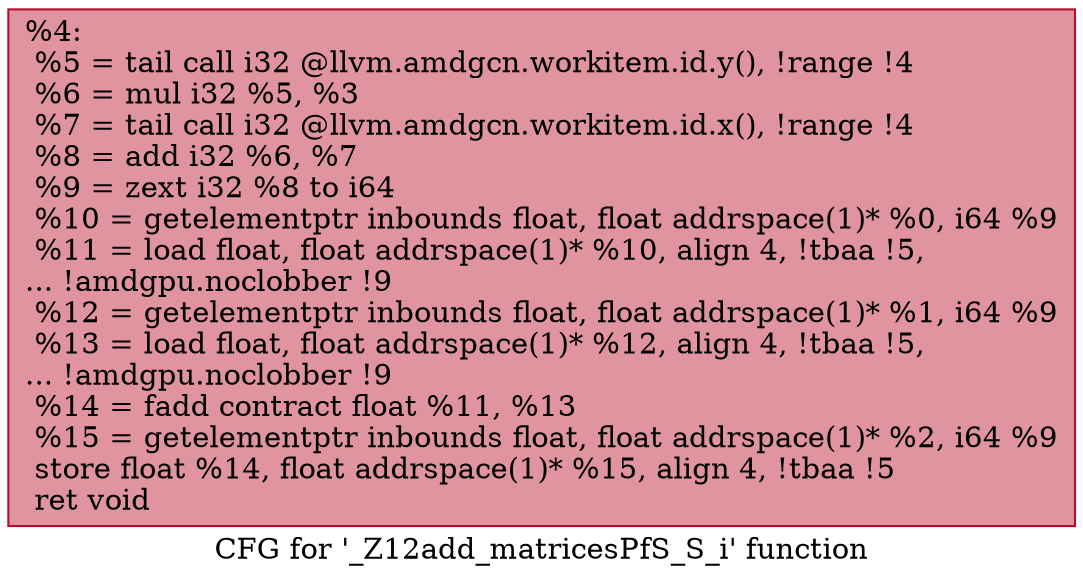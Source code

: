 digraph "CFG for '_Z12add_matricesPfS_S_i' function" {
	label="CFG for '_Z12add_matricesPfS_S_i' function";

	Node0x601ae50 [shape=record,color="#b70d28ff", style=filled, fillcolor="#b70d2870",label="{%4:\l  %5 = tail call i32 @llvm.amdgcn.workitem.id.y(), !range !4\l  %6 = mul i32 %5, %3\l  %7 = tail call i32 @llvm.amdgcn.workitem.id.x(), !range !4\l  %8 = add i32 %6, %7\l  %9 = zext i32 %8 to i64\l  %10 = getelementptr inbounds float, float addrspace(1)* %0, i64 %9\l  %11 = load float, float addrspace(1)* %10, align 4, !tbaa !5,\l... !amdgpu.noclobber !9\l  %12 = getelementptr inbounds float, float addrspace(1)* %1, i64 %9\l  %13 = load float, float addrspace(1)* %12, align 4, !tbaa !5,\l... !amdgpu.noclobber !9\l  %14 = fadd contract float %11, %13\l  %15 = getelementptr inbounds float, float addrspace(1)* %2, i64 %9\l  store float %14, float addrspace(1)* %15, align 4, !tbaa !5\l  ret void\l}"];
}
